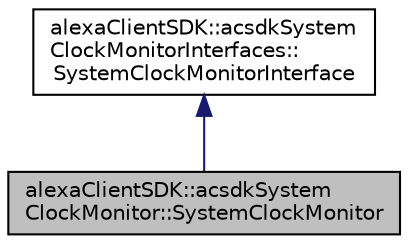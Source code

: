 digraph "alexaClientSDK::acsdkSystemClockMonitor::SystemClockMonitor"
{
  edge [fontname="Helvetica",fontsize="10",labelfontname="Helvetica",labelfontsize="10"];
  node [fontname="Helvetica",fontsize="10",shape=record];
  Node2 [label="alexaClientSDK::acsdkSystem\lClockMonitor::SystemClockMonitor",height=0.2,width=0.4,color="black", fillcolor="grey75", style="filled", fontcolor="black"];
  Node3 -> Node2 [dir="back",color="midnightblue",fontsize="10",style="solid",fontname="Helvetica"];
  Node3 [label="alexaClientSDK::acsdkSystem\lClockMonitorInterfaces::\lSystemClockMonitorInterface",height=0.2,width=0.4,color="black", fillcolor="white", style="filled",URL="$classalexa_client_s_d_k_1_1acsdk_system_clock_monitor_interfaces_1_1_system_clock_monitor_interface.html"];
}

